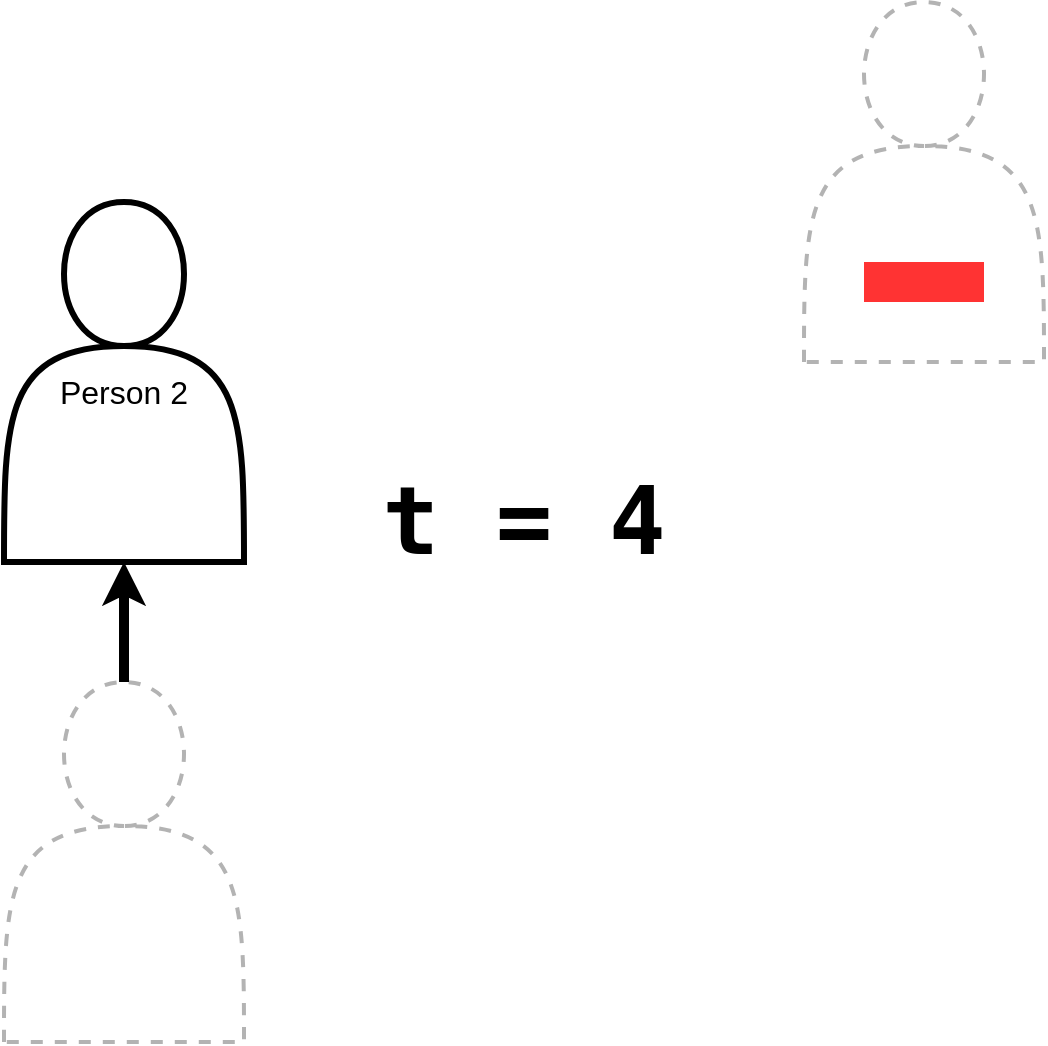 <mxfile version="21.3.7" type="device">
  <diagram name="Page-1" id="aXk8GVEg9t4zyCOfKGiH">
    <mxGraphModel dx="1195" dy="685" grid="1" gridSize="10" guides="1" tooltips="1" connect="1" arrows="1" fold="1" page="1" pageScale="1" pageWidth="600" pageHeight="600" math="0" shadow="0">
      <root>
        <mxCell id="0" />
        <mxCell id="1" parent="0" />
        <mxCell id="NrmSEk_4bjy6epXLlfkk-26" value="" style="shape=actor;whiteSpace=wrap;html=1;strokeWidth=2;dashed=1;fillColor=none;strokeColor=#B3B3B3;" parent="1" vertex="1">
          <mxGeometry x="440" y="40" width="120" height="180" as="geometry" />
        </mxCell>
        <mxCell id="NrmSEk_4bjy6epXLlfkk-8" value="" style="shape=actor;whiteSpace=wrap;html=1;strokeWidth=2;dashed=1;strokeColor=#B3B3B3;" parent="1" vertex="1">
          <mxGeometry x="40" y="380" width="120" height="180" as="geometry" />
        </mxCell>
        <mxCell id="NrmSEk_4bjy6epXLlfkk-20" value="&lt;pre&gt;&lt;font size=&quot;1&quot;&gt;&lt;b style=&quot;font-size: 47px;&quot;&gt;t = 4&lt;br&gt;&lt;/b&gt;&lt;/font&gt;&lt;/pre&gt;" style="text;html=1;strokeColor=none;fillColor=none;align=center;verticalAlign=middle;whiteSpace=wrap;rounded=0;" parent="1" vertex="1">
          <mxGeometry x="240" y="285" width="120" height="30" as="geometry" />
        </mxCell>
        <mxCell id="NrmSEk_4bjy6epXLlfkk-21" value="" style="shape=actor;whiteSpace=wrap;html=1;strokeWidth=3;" parent="1" vertex="1">
          <mxGeometry x="40" y="140" width="120" height="180" as="geometry" />
        </mxCell>
        <mxCell id="NrmSEk_4bjy6epXLlfkk-22" value="&lt;font style=&quot;font-size: 16px;&quot;&gt;Person 2&lt;br&gt;&lt;/font&gt;" style="text;html=1;strokeColor=none;fillColor=none;align=center;verticalAlign=middle;whiteSpace=wrap;rounded=0;" parent="1" vertex="1">
          <mxGeometry x="50" y="220" width="100" height="30" as="geometry" />
        </mxCell>
        <mxCell id="NrmSEk_4bjy6epXLlfkk-25" style="edgeStyle=orthogonalEdgeStyle;orthogonalLoop=1;jettySize=auto;html=1;exitX=0.5;exitY=0;exitDx=0;exitDy=0;strokeWidth=5;rounded=0;entryX=0.5;entryY=1;entryDx=0;entryDy=0;" parent="1" source="NrmSEk_4bjy6epXLlfkk-8" target="NrmSEk_4bjy6epXLlfkk-21" edge="1">
          <mxGeometry relative="1" as="geometry">
            <mxPoint x="158" y="140" as="sourcePoint" />
            <mxPoint x="190" y="460" as="targetPoint" />
            <Array as="points" />
          </mxGeometry>
        </mxCell>
        <mxCell id="ag3PKOkq269BHDciXX0M-1" value="" style="rounded=0;whiteSpace=wrap;html=1;strokeColor=none;fillStyle=solid;fillColor=#FF3333;" vertex="1" parent="1">
          <mxGeometry x="470" y="170" width="60" height="20" as="geometry" />
        </mxCell>
      </root>
    </mxGraphModel>
  </diagram>
</mxfile>
